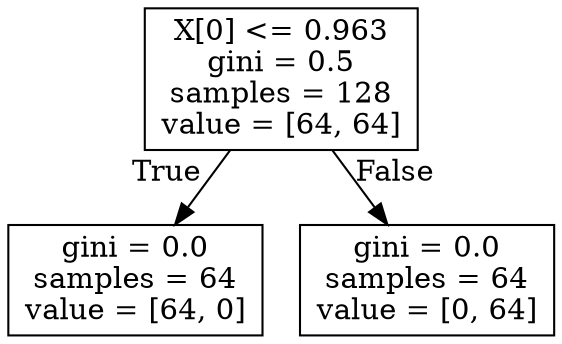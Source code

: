 digraph Tree {
node [shape=box] ;
0 [label="X[0] <= 0.963\ngini = 0.5\nsamples = 128\nvalue = [64, 64]"] ;
1 [label="gini = 0.0\nsamples = 64\nvalue = [64, 0]"] ;
0 -> 1 [labeldistance=2.5, labelangle=45, headlabel="True"] ;
2 [label="gini = 0.0\nsamples = 64\nvalue = [0, 64]"] ;
0 -> 2 [labeldistance=2.5, labelangle=-45, headlabel="False"] ;
}

